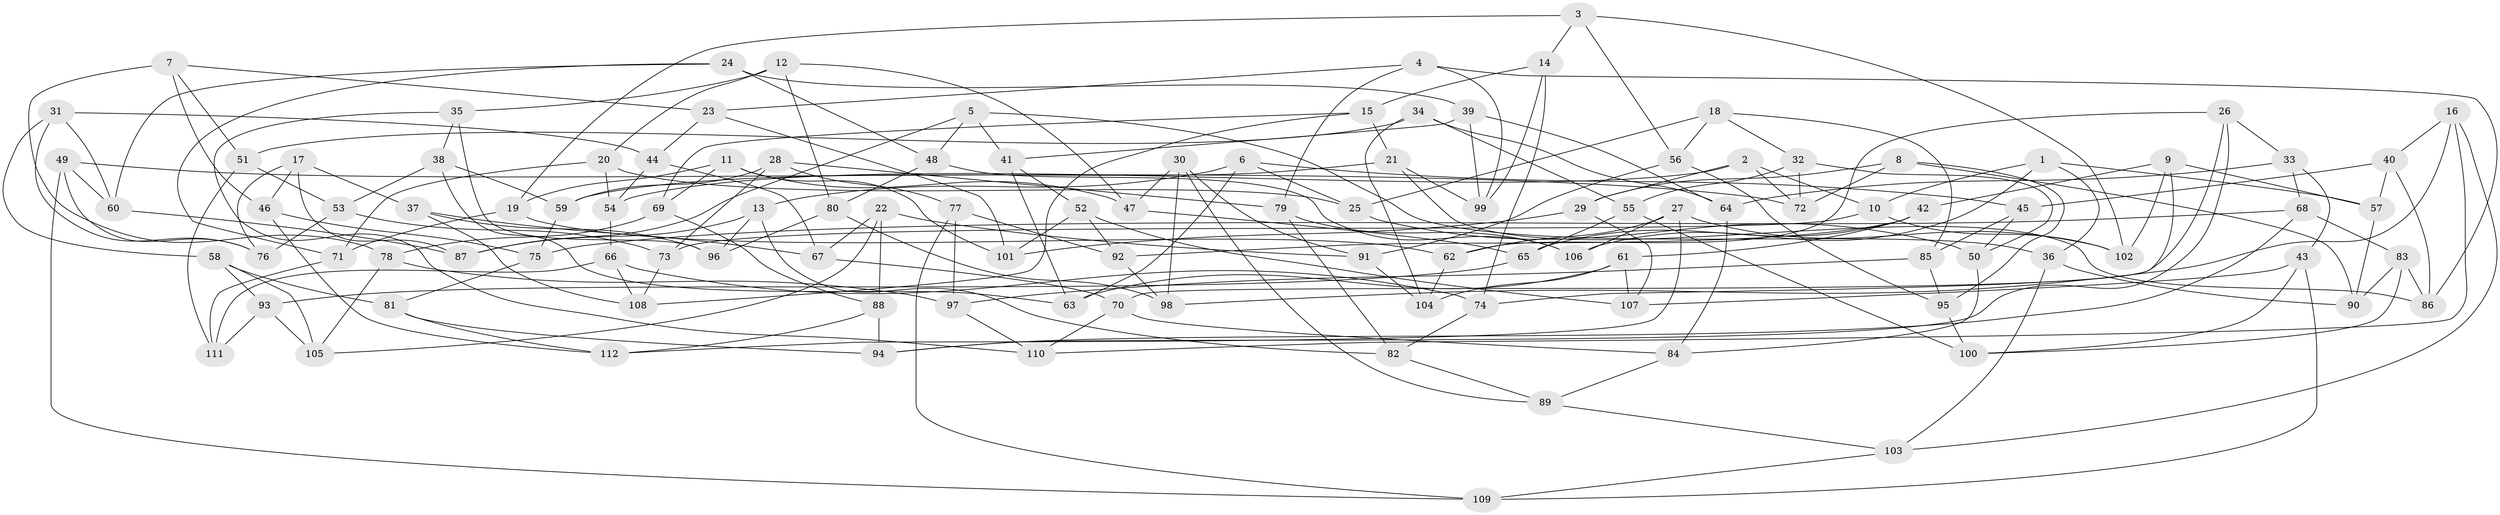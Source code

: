 // Generated by graph-tools (version 1.1) at 2025/16/03/09/25 04:16:39]
// undirected, 112 vertices, 224 edges
graph export_dot {
graph [start="1"]
  node [color=gray90,style=filled];
  1;
  2;
  3;
  4;
  5;
  6;
  7;
  8;
  9;
  10;
  11;
  12;
  13;
  14;
  15;
  16;
  17;
  18;
  19;
  20;
  21;
  22;
  23;
  24;
  25;
  26;
  27;
  28;
  29;
  30;
  31;
  32;
  33;
  34;
  35;
  36;
  37;
  38;
  39;
  40;
  41;
  42;
  43;
  44;
  45;
  46;
  47;
  48;
  49;
  50;
  51;
  52;
  53;
  54;
  55;
  56;
  57;
  58;
  59;
  60;
  61;
  62;
  63;
  64;
  65;
  66;
  67;
  68;
  69;
  70;
  71;
  72;
  73;
  74;
  75;
  76;
  77;
  78;
  79;
  80;
  81;
  82;
  83;
  84;
  85;
  86;
  87;
  88;
  89;
  90;
  91;
  92;
  93;
  94;
  95;
  96;
  97;
  98;
  99;
  100;
  101;
  102;
  103;
  104;
  105;
  106;
  107;
  108;
  109;
  110;
  111;
  112;
  1 -- 36;
  1 -- 57;
  1 -- 10;
  1 -- 106;
  2 -- 54;
  2 -- 10;
  2 -- 72;
  2 -- 29;
  3 -- 19;
  3 -- 56;
  3 -- 102;
  3 -- 14;
  4 -- 99;
  4 -- 86;
  4 -- 23;
  4 -- 79;
  5 -- 36;
  5 -- 48;
  5 -- 41;
  5 -- 87;
  6 -- 13;
  6 -- 45;
  6 -- 25;
  6 -- 63;
  7 -- 51;
  7 -- 23;
  7 -- 78;
  7 -- 46;
  8 -- 90;
  8 -- 29;
  8 -- 72;
  8 -- 95;
  9 -- 57;
  9 -- 74;
  9 -- 42;
  9 -- 102;
  10 -- 102;
  10 -- 73;
  11 -- 47;
  11 -- 19;
  11 -- 101;
  11 -- 69;
  12 -- 80;
  12 -- 35;
  12 -- 20;
  12 -- 47;
  13 -- 96;
  13 -- 82;
  13 -- 87;
  14 -- 74;
  14 -- 15;
  14 -- 99;
  15 -- 69;
  15 -- 108;
  15 -- 21;
  16 -- 110;
  16 -- 98;
  16 -- 103;
  16 -- 40;
  17 -- 37;
  17 -- 76;
  17 -- 87;
  17 -- 46;
  18 -- 32;
  18 -- 85;
  18 -- 56;
  18 -- 25;
  19 -- 62;
  19 -- 71;
  20 -- 25;
  20 -- 54;
  20 -- 71;
  21 -- 99;
  21 -- 59;
  21 -- 86;
  22 -- 67;
  22 -- 105;
  22 -- 88;
  22 -- 91;
  23 -- 101;
  23 -- 44;
  24 -- 48;
  24 -- 71;
  24 -- 60;
  24 -- 39;
  25 -- 50;
  26 -- 94;
  26 -- 33;
  26 -- 62;
  26 -- 70;
  27 -- 62;
  27 -- 102;
  27 -- 112;
  27 -- 106;
  28 -- 79;
  28 -- 77;
  28 -- 59;
  28 -- 73;
  29 -- 101;
  29 -- 107;
  30 -- 89;
  30 -- 47;
  30 -- 98;
  30 -- 91;
  31 -- 60;
  31 -- 76;
  31 -- 58;
  31 -- 44;
  32 -- 72;
  32 -- 50;
  32 -- 55;
  33 -- 68;
  33 -- 43;
  33 -- 64;
  34 -- 104;
  34 -- 64;
  34 -- 55;
  34 -- 51;
  35 -- 96;
  35 -- 110;
  35 -- 38;
  36 -- 90;
  36 -- 103;
  37 -- 67;
  37 -- 96;
  37 -- 108;
  38 -- 63;
  38 -- 53;
  38 -- 59;
  39 -- 41;
  39 -- 64;
  39 -- 99;
  40 -- 86;
  40 -- 45;
  40 -- 57;
  41 -- 63;
  41 -- 52;
  42 -- 65;
  42 -- 61;
  42 -- 92;
  43 -- 107;
  43 -- 100;
  43 -- 109;
  44 -- 54;
  44 -- 67;
  45 -- 85;
  45 -- 50;
  46 -- 112;
  46 -- 75;
  47 -- 65;
  48 -- 80;
  48 -- 106;
  49 -- 60;
  49 -- 109;
  49 -- 72;
  49 -- 76;
  50 -- 84;
  51 -- 111;
  51 -- 53;
  52 -- 101;
  52 -- 92;
  52 -- 107;
  53 -- 76;
  53 -- 73;
  54 -- 66;
  55 -- 100;
  55 -- 65;
  56 -- 91;
  56 -- 95;
  57 -- 90;
  58 -- 81;
  58 -- 105;
  58 -- 93;
  59 -- 75;
  60 -- 87;
  61 -- 107;
  61 -- 63;
  61 -- 104;
  62 -- 104;
  64 -- 84;
  65 -- 93;
  66 -- 108;
  66 -- 74;
  66 -- 111;
  67 -- 70;
  68 -- 94;
  68 -- 75;
  68 -- 83;
  69 -- 88;
  69 -- 78;
  70 -- 110;
  70 -- 84;
  71 -- 111;
  73 -- 108;
  74 -- 82;
  75 -- 81;
  77 -- 92;
  77 -- 109;
  77 -- 97;
  78 -- 105;
  78 -- 97;
  79 -- 106;
  79 -- 82;
  80 -- 98;
  80 -- 96;
  81 -- 112;
  81 -- 94;
  82 -- 89;
  83 -- 100;
  83 -- 86;
  83 -- 90;
  84 -- 89;
  85 -- 95;
  85 -- 97;
  88 -- 112;
  88 -- 94;
  89 -- 103;
  91 -- 104;
  92 -- 98;
  93 -- 105;
  93 -- 111;
  95 -- 100;
  97 -- 110;
  103 -- 109;
}

